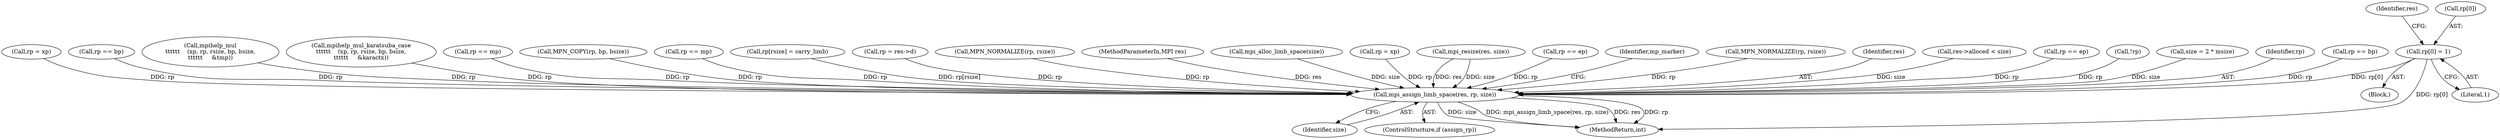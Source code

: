 digraph "0_linux_f5527fffff3f002b0a6b376163613b82f69de073@array" {
"1000218" [label="(Call,rp[0] = 1)"];
"1000839" [label="(Call,mpi_assign_limb_space(res, rp, size))"];
"1000696" [label="(Call,rp = xp)"];
"1000400" [label="(Call,rp == bp)"];
"1000218" [label="(Call,rp[0] = 1)"];
"1000839" [label="(Call,mpi_assign_limb_space(res, rp, size))"];
"1000647" [label="(Call,mpihelp_mul\n\t\t\t\t\t\t    (xp, rp, rsize, bp, bsize,\n\t\t\t\t\t\t     &tmp))"];
"1000661" [label="(Call,mpihelp_mul_karatsuba_case\n\t\t\t\t\t\t    (xp, rp, rsize, bp, bsize,\n\t\t\t\t\t\t     &karactx))"];
"1000365" [label="(Call,rp == mp)"];
"1000217" [label="(Block,)"];
"1000460" [label="(Call,MPN_COPY(rp, bp, bsize))"];
"1000440" [label="(Call,rp == mp)"];
"1000842" [label="(Identifier,size)"];
"1000745" [label="(Call,rp[rsize] = carry_limb)"];
"1000198" [label="(Call,rp = res->d)"];
"1000789" [label="(Call,MPN_NORMALIZE(rp, rsize))"];
"1000120" [label="(MethodParameterIn,MPI res)"];
"1000225" [label="(Identifier,res)"];
"1000374" [label="(Call,mpi_alloc_limb_space(size))"];
"1000623" [label="(Call,rp = xp)"];
"1000837" [label="(ControlStructure,if (assign_rp))"];
"1000387" [label="(Call,mpi_resize(res, size))"];
"1000421" [label="(Call,rp == ep)"];
"1000844" [label="(Identifier,mp_marker)"];
"1000819" [label="(Call,MPN_NORMALIZE(rp, rsize))"];
"1000840" [label="(Identifier,res)"];
"1000219" [label="(Call,rp[0])"];
"1000865" [label="(MethodReturn,int)"];
"1000353" [label="(Call,res->alloced < size)"];
"1000361" [label="(Call,rp == ep)"];
"1000377" [label="(Call,!rp)"];
"1000183" [label="(Call,size = 2 * msize)"];
"1000222" [label="(Literal,1)"];
"1000841" [label="(Identifier,rp)"];
"1000368" [label="(Call,rp == bp)"];
"1000218" -> "1000217"  [label="AST: "];
"1000218" -> "1000222"  [label="CFG: "];
"1000219" -> "1000218"  [label="AST: "];
"1000222" -> "1000218"  [label="AST: "];
"1000225" -> "1000218"  [label="CFG: "];
"1000218" -> "1000865"  [label="DDG: rp[0]"];
"1000218" -> "1000839"  [label="DDG: rp[0]"];
"1000839" -> "1000837"  [label="AST: "];
"1000839" -> "1000842"  [label="CFG: "];
"1000840" -> "1000839"  [label="AST: "];
"1000841" -> "1000839"  [label="AST: "];
"1000842" -> "1000839"  [label="AST: "];
"1000844" -> "1000839"  [label="CFG: "];
"1000839" -> "1000865"  [label="DDG: size"];
"1000839" -> "1000865"  [label="DDG: mpi_assign_limb_space(res, rp, size)"];
"1000839" -> "1000865"  [label="DDG: res"];
"1000839" -> "1000865"  [label="DDG: rp"];
"1000387" -> "1000839"  [label="DDG: res"];
"1000387" -> "1000839"  [label="DDG: size"];
"1000120" -> "1000839"  [label="DDG: res"];
"1000368" -> "1000839"  [label="DDG: rp"];
"1000460" -> "1000839"  [label="DDG: rp"];
"1000661" -> "1000839"  [label="DDG: rp"];
"1000696" -> "1000839"  [label="DDG: rp"];
"1000623" -> "1000839"  [label="DDG: rp"];
"1000365" -> "1000839"  [label="DDG: rp"];
"1000647" -> "1000839"  [label="DDG: rp"];
"1000361" -> "1000839"  [label="DDG: rp"];
"1000440" -> "1000839"  [label="DDG: rp"];
"1000400" -> "1000839"  [label="DDG: rp"];
"1000819" -> "1000839"  [label="DDG: rp"];
"1000789" -> "1000839"  [label="DDG: rp"];
"1000745" -> "1000839"  [label="DDG: rp[rsize]"];
"1000421" -> "1000839"  [label="DDG: rp"];
"1000198" -> "1000839"  [label="DDG: rp"];
"1000377" -> "1000839"  [label="DDG: rp"];
"1000374" -> "1000839"  [label="DDG: size"];
"1000353" -> "1000839"  [label="DDG: size"];
"1000183" -> "1000839"  [label="DDG: size"];
}
